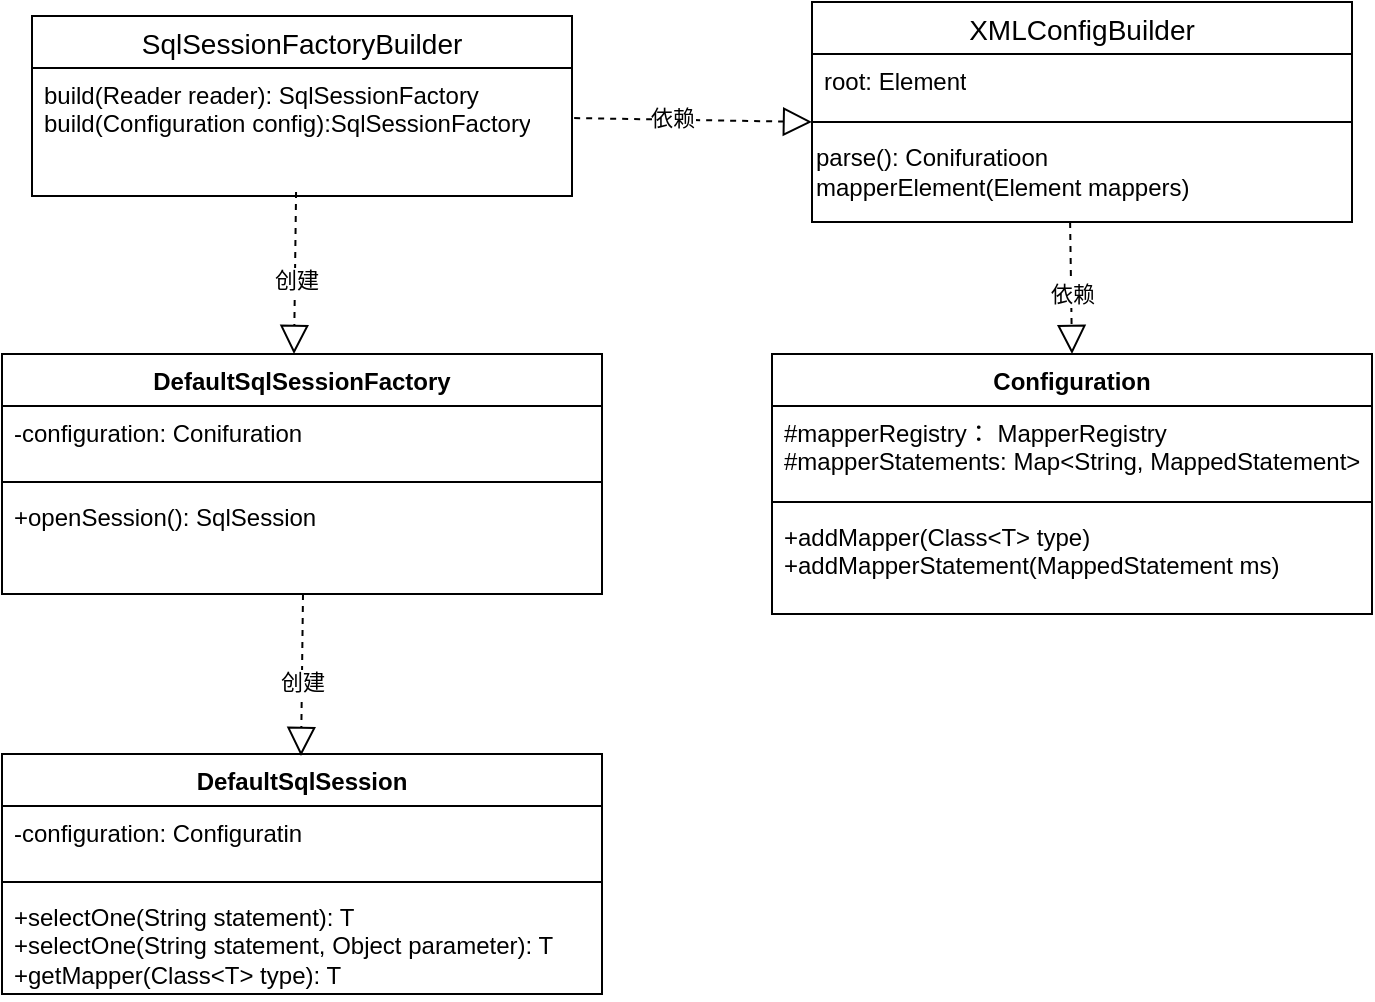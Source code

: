<mxfile version="21.6.2" type="github">
  <diagram id="C5RBs43oDa-KdzZeNtuy" name="Page-1">
    <mxGraphModel dx="1434" dy="764" grid="1" gridSize="10" guides="1" tooltips="1" connect="1" arrows="1" fold="1" page="1" pageScale="1" pageWidth="827" pageHeight="1169" math="0" shadow="0">
      <root>
        <mxCell id="WIyWlLk6GJQsqaUBKTNV-0" />
        <mxCell id="WIyWlLk6GJQsqaUBKTNV-1" parent="WIyWlLk6GJQsqaUBKTNV-0" />
        <mxCell id="7hTVLdymCuKpHGNL0aBO-0" value="SqlSessionFactoryBuilder" style="swimlane;fontStyle=0;childLayout=stackLayout;horizontal=1;startSize=26;horizontalStack=0;resizeParent=1;resizeParentMax=0;resizeLast=0;collapsible=1;marginBottom=0;align=center;fontSize=14;" vertex="1" parent="WIyWlLk6GJQsqaUBKTNV-1">
          <mxGeometry x="80" y="81" width="270" height="90" as="geometry" />
        </mxCell>
        <mxCell id="7hTVLdymCuKpHGNL0aBO-1" value="build(Reader reader): SqlSessionFactory&lt;br&gt;build(Configuration config):SqlSessionFactory" style="text;strokeColor=none;fillColor=none;spacingLeft=4;spacingRight=4;overflow=hidden;rotatable=0;points=[[0,0.5],[1,0.5]];portConstraint=eastwest;fontSize=12;whiteSpace=wrap;html=1;" vertex="1" parent="7hTVLdymCuKpHGNL0aBO-0">
          <mxGeometry y="26" width="270" height="64" as="geometry" />
        </mxCell>
        <mxCell id="7hTVLdymCuKpHGNL0aBO-4" value="XMLConfigBuilder" style="swimlane;fontStyle=0;childLayout=stackLayout;horizontal=1;startSize=26;horizontalStack=0;resizeParent=1;resizeParentMax=0;resizeLast=0;collapsible=1;marginBottom=0;align=center;fontSize=14;" vertex="1" parent="WIyWlLk6GJQsqaUBKTNV-1">
          <mxGeometry x="470" y="74" width="270" height="60" as="geometry" />
        </mxCell>
        <mxCell id="7hTVLdymCuKpHGNL0aBO-5" value="root: Element&lt;br&gt;" style="text;strokeColor=none;fillColor=none;spacingLeft=4;spacingRight=4;overflow=hidden;rotatable=0;points=[[0,0.5],[1,0.5]];portConstraint=eastwest;fontSize=12;whiteSpace=wrap;html=1;" vertex="1" parent="7hTVLdymCuKpHGNL0aBO-4">
          <mxGeometry y="26" width="270" height="34" as="geometry" />
        </mxCell>
        <mxCell id="7hTVLdymCuKpHGNL0aBO-10" value="parse(): Conifuratioon&lt;br&gt;mapperElement(Element mappers)" style="rounded=0;whiteSpace=wrap;html=1;fillColor=none;align=left;" vertex="1" parent="WIyWlLk6GJQsqaUBKTNV-1">
          <mxGeometry x="470" y="134" width="270" height="50" as="geometry" />
        </mxCell>
        <mxCell id="7hTVLdymCuKpHGNL0aBO-12" value="" style="endArrow=block;dashed=1;endFill=0;endSize=12;html=1;rounded=0;entryX=0;entryY=0;entryDx=0;entryDy=0;exitX=1.004;exitY=0.391;exitDx=0;exitDy=0;exitPerimeter=0;" edge="1" parent="WIyWlLk6GJQsqaUBKTNV-1" source="7hTVLdymCuKpHGNL0aBO-1" target="7hTVLdymCuKpHGNL0aBO-10">
          <mxGeometry width="160" relative="1" as="geometry">
            <mxPoint x="280" y="304" as="sourcePoint" />
            <mxPoint x="440" y="304" as="targetPoint" />
            <Array as="points" />
          </mxGeometry>
        </mxCell>
        <mxCell id="7hTVLdymCuKpHGNL0aBO-13" value="依赖" style="edgeLabel;html=1;align=center;verticalAlign=middle;resizable=0;points=[];" vertex="1" connectable="0" parent="7hTVLdymCuKpHGNL0aBO-12">
          <mxGeometry x="0.16" y="-2" relative="1" as="geometry">
            <mxPoint x="-20" y="-3" as="offset" />
          </mxGeometry>
        </mxCell>
        <mxCell id="7hTVLdymCuKpHGNL0aBO-14" value="Configuration" style="swimlane;fontStyle=1;align=center;verticalAlign=top;childLayout=stackLayout;horizontal=1;startSize=26;horizontalStack=0;resizeParent=1;resizeParentMax=0;resizeLast=0;collapsible=1;marginBottom=0;whiteSpace=wrap;html=1;" vertex="1" parent="WIyWlLk6GJQsqaUBKTNV-1">
          <mxGeometry x="450" y="250" width="300" height="130" as="geometry" />
        </mxCell>
        <mxCell id="7hTVLdymCuKpHGNL0aBO-15" value="#mapperRegistry： MapperRegistry&lt;br&gt;#mapperStatements: Map&amp;lt;String, MappedStatement&amp;gt;" style="text;strokeColor=none;fillColor=none;align=left;verticalAlign=top;spacingLeft=4;spacingRight=4;overflow=hidden;rotatable=0;points=[[0,0.5],[1,0.5]];portConstraint=eastwest;whiteSpace=wrap;html=1;" vertex="1" parent="7hTVLdymCuKpHGNL0aBO-14">
          <mxGeometry y="26" width="300" height="44" as="geometry" />
        </mxCell>
        <mxCell id="7hTVLdymCuKpHGNL0aBO-16" value="" style="line;strokeWidth=1;fillColor=none;align=left;verticalAlign=middle;spacingTop=-1;spacingLeft=3;spacingRight=3;rotatable=0;labelPosition=right;points=[];portConstraint=eastwest;strokeColor=inherit;" vertex="1" parent="7hTVLdymCuKpHGNL0aBO-14">
          <mxGeometry y="70" width="300" height="8" as="geometry" />
        </mxCell>
        <mxCell id="7hTVLdymCuKpHGNL0aBO-17" value="+addMapper(Class&amp;lt;T&amp;gt; type)&lt;br&gt;+addMapperStatement(MappedStatement ms)" style="text;strokeColor=none;fillColor=none;align=left;verticalAlign=top;spacingLeft=4;spacingRight=4;overflow=hidden;rotatable=0;points=[[0,0.5],[1,0.5]];portConstraint=eastwest;whiteSpace=wrap;html=1;" vertex="1" parent="7hTVLdymCuKpHGNL0aBO-14">
          <mxGeometry y="78" width="300" height="52" as="geometry" />
        </mxCell>
        <mxCell id="7hTVLdymCuKpHGNL0aBO-21" value="" style="endArrow=block;dashed=1;endFill=0;endSize=12;html=1;rounded=0;entryX=0.5;entryY=0;entryDx=0;entryDy=0;exitX=0.478;exitY=1;exitDx=0;exitDy=0;exitPerimeter=0;" edge="1" parent="WIyWlLk6GJQsqaUBKTNV-1" source="7hTVLdymCuKpHGNL0aBO-10" target="7hTVLdymCuKpHGNL0aBO-14">
          <mxGeometry width="160" relative="1" as="geometry">
            <mxPoint x="231" y="269.98" as="sourcePoint" />
            <mxPoint x="350" y="271.98" as="targetPoint" />
            <Array as="points" />
          </mxGeometry>
        </mxCell>
        <mxCell id="7hTVLdymCuKpHGNL0aBO-22" value="依赖" style="edgeLabel;html=1;align=center;verticalAlign=middle;resizable=0;points=[];" vertex="1" connectable="0" parent="7hTVLdymCuKpHGNL0aBO-21">
          <mxGeometry x="0.16" y="-2" relative="1" as="geometry">
            <mxPoint x="2" y="-3" as="offset" />
          </mxGeometry>
        </mxCell>
        <mxCell id="7hTVLdymCuKpHGNL0aBO-23" value="DefaultSqlSessionFactory" style="swimlane;fontStyle=1;align=center;verticalAlign=top;childLayout=stackLayout;horizontal=1;startSize=26;horizontalStack=0;resizeParent=1;resizeParentMax=0;resizeLast=0;collapsible=1;marginBottom=0;whiteSpace=wrap;html=1;" vertex="1" parent="WIyWlLk6GJQsqaUBKTNV-1">
          <mxGeometry x="65" y="250" width="300" height="120" as="geometry" />
        </mxCell>
        <mxCell id="7hTVLdymCuKpHGNL0aBO-24" value="-configuration: Conifuration" style="text;strokeColor=none;fillColor=none;align=left;verticalAlign=top;spacingLeft=4;spacingRight=4;overflow=hidden;rotatable=0;points=[[0,0.5],[1,0.5]];portConstraint=eastwest;whiteSpace=wrap;html=1;" vertex="1" parent="7hTVLdymCuKpHGNL0aBO-23">
          <mxGeometry y="26" width="300" height="34" as="geometry" />
        </mxCell>
        <mxCell id="7hTVLdymCuKpHGNL0aBO-25" value="" style="line;strokeWidth=1;fillColor=none;align=left;verticalAlign=middle;spacingTop=-1;spacingLeft=3;spacingRight=3;rotatable=0;labelPosition=right;points=[];portConstraint=eastwest;strokeColor=inherit;" vertex="1" parent="7hTVLdymCuKpHGNL0aBO-23">
          <mxGeometry y="60" width="300" height="8" as="geometry" />
        </mxCell>
        <mxCell id="7hTVLdymCuKpHGNL0aBO-26" value="+openSession(): SqlSession" style="text;strokeColor=none;fillColor=none;align=left;verticalAlign=top;spacingLeft=4;spacingRight=4;overflow=hidden;rotatable=0;points=[[0,0.5],[1,0.5]];portConstraint=eastwest;whiteSpace=wrap;html=1;" vertex="1" parent="7hTVLdymCuKpHGNL0aBO-23">
          <mxGeometry y="68" width="300" height="52" as="geometry" />
        </mxCell>
        <mxCell id="7hTVLdymCuKpHGNL0aBO-29" value="" style="endArrow=block;dashed=1;endFill=0;endSize=12;html=1;rounded=0;entryX=0.5;entryY=0;entryDx=0;entryDy=0;exitX=0.489;exitY=0.969;exitDx=0;exitDy=0;exitPerimeter=0;" edge="1" parent="WIyWlLk6GJQsqaUBKTNV-1" source="7hTVLdymCuKpHGNL0aBO-1">
          <mxGeometry width="160" relative="1" as="geometry">
            <mxPoint x="210" y="184" as="sourcePoint" />
            <mxPoint x="211" y="250" as="targetPoint" />
            <Array as="points" />
          </mxGeometry>
        </mxCell>
        <mxCell id="7hTVLdymCuKpHGNL0aBO-30" value="创建" style="edgeLabel;html=1;align=center;verticalAlign=middle;resizable=0;points=[];" vertex="1" connectable="0" parent="7hTVLdymCuKpHGNL0aBO-29">
          <mxGeometry x="0.16" y="-2" relative="1" as="geometry">
            <mxPoint x="2" y="-3" as="offset" />
          </mxGeometry>
        </mxCell>
        <mxCell id="7hTVLdymCuKpHGNL0aBO-32" value="DefaultSqlSession" style="swimlane;fontStyle=1;align=center;verticalAlign=top;childLayout=stackLayout;horizontal=1;startSize=26;horizontalStack=0;resizeParent=1;resizeParentMax=0;resizeLast=0;collapsible=1;marginBottom=0;whiteSpace=wrap;html=1;" vertex="1" parent="WIyWlLk6GJQsqaUBKTNV-1">
          <mxGeometry x="65" y="450" width="300" height="120" as="geometry" />
        </mxCell>
        <mxCell id="7hTVLdymCuKpHGNL0aBO-33" value="-configuration: Configuratin" style="text;strokeColor=none;fillColor=none;align=left;verticalAlign=top;spacingLeft=4;spacingRight=4;overflow=hidden;rotatable=0;points=[[0,0.5],[1,0.5]];portConstraint=eastwest;whiteSpace=wrap;html=1;" vertex="1" parent="7hTVLdymCuKpHGNL0aBO-32">
          <mxGeometry y="26" width="300" height="34" as="geometry" />
        </mxCell>
        <mxCell id="7hTVLdymCuKpHGNL0aBO-34" value="" style="line;strokeWidth=1;fillColor=none;align=left;verticalAlign=middle;spacingTop=-1;spacingLeft=3;spacingRight=3;rotatable=0;labelPosition=right;points=[];portConstraint=eastwest;strokeColor=inherit;" vertex="1" parent="7hTVLdymCuKpHGNL0aBO-32">
          <mxGeometry y="60" width="300" height="8" as="geometry" />
        </mxCell>
        <mxCell id="7hTVLdymCuKpHGNL0aBO-35" value="+selectOne(String statement): T&lt;br&gt;+selectOne(String statement, Object parameter): T&lt;br&gt;+getMapper(Class&amp;lt;T&amp;gt; type): T" style="text;strokeColor=none;fillColor=none;align=left;verticalAlign=top;spacingLeft=4;spacingRight=4;overflow=hidden;rotatable=0;points=[[0,0.5],[1,0.5]];portConstraint=eastwest;whiteSpace=wrap;html=1;" vertex="1" parent="7hTVLdymCuKpHGNL0aBO-32">
          <mxGeometry y="68" width="300" height="52" as="geometry" />
        </mxCell>
        <mxCell id="7hTVLdymCuKpHGNL0aBO-36" value="" style="endArrow=block;dashed=1;endFill=0;endSize=12;html=1;rounded=0;entryX=0.5;entryY=0;entryDx=0;entryDy=0;exitX=0.489;exitY=0.969;exitDx=0;exitDy=0;exitPerimeter=0;" edge="1" parent="WIyWlLk6GJQsqaUBKTNV-1">
          <mxGeometry width="160" relative="1" as="geometry">
            <mxPoint x="215.5" y="370" as="sourcePoint" />
            <mxPoint x="214.5" y="451" as="targetPoint" />
            <Array as="points" />
          </mxGeometry>
        </mxCell>
        <mxCell id="7hTVLdymCuKpHGNL0aBO-37" value="创建" style="edgeLabel;html=1;align=center;verticalAlign=middle;resizable=0;points=[];" vertex="1" connectable="0" parent="7hTVLdymCuKpHGNL0aBO-36">
          <mxGeometry x="0.16" y="-2" relative="1" as="geometry">
            <mxPoint x="2" y="-3" as="offset" />
          </mxGeometry>
        </mxCell>
      </root>
    </mxGraphModel>
  </diagram>
</mxfile>
